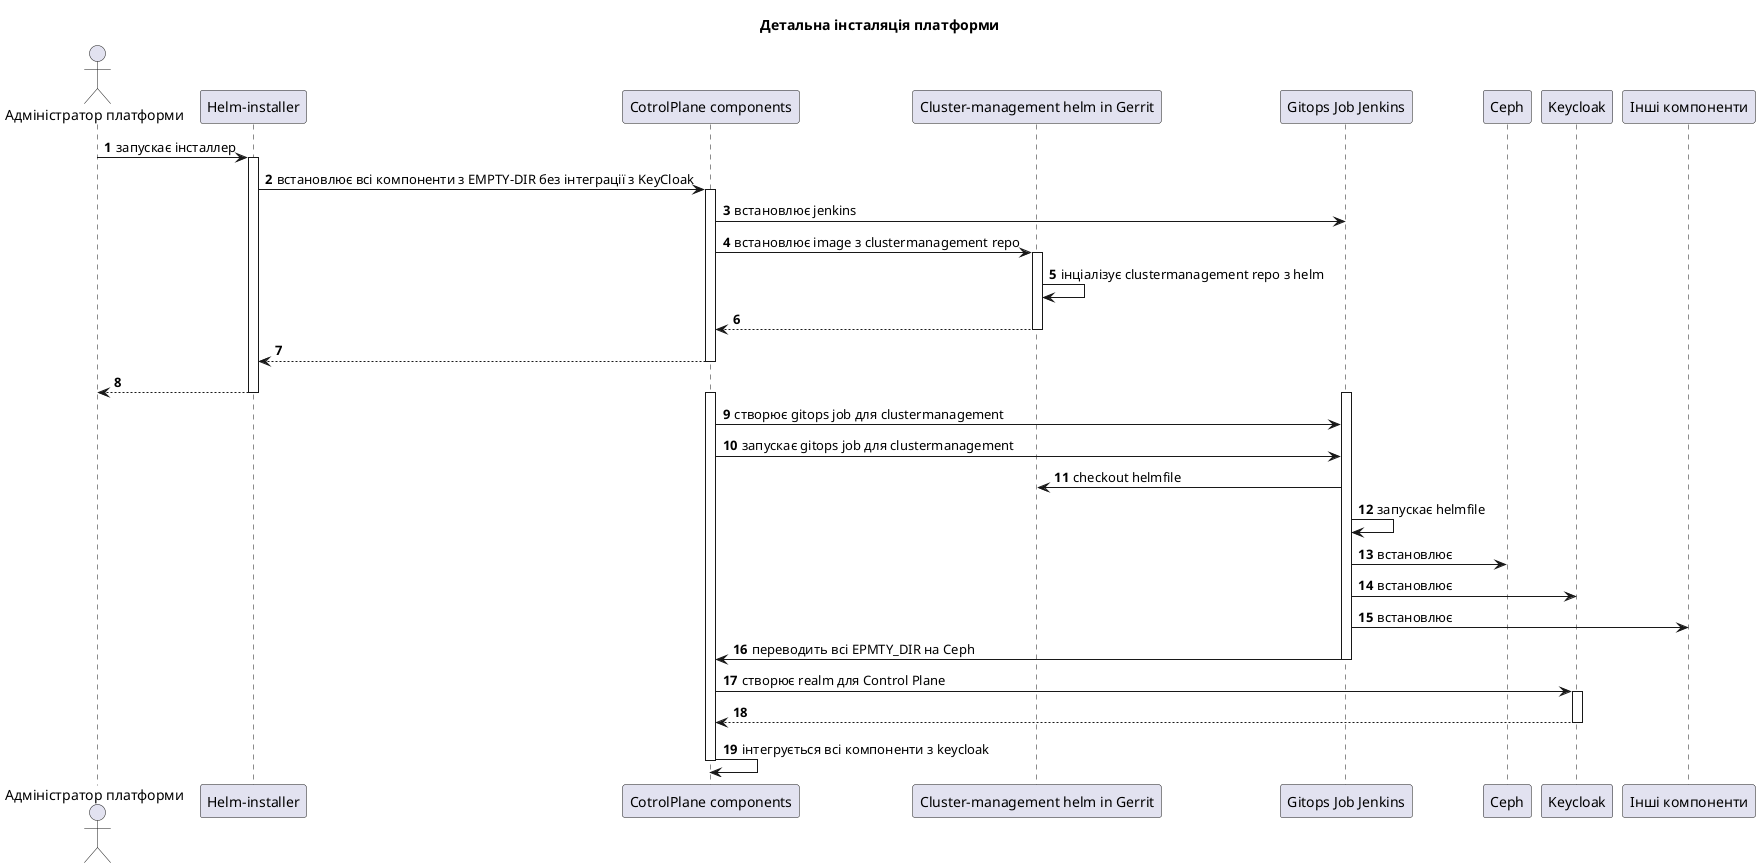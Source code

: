 @startuml
actor "Адміністратор платформи" as admin  order 10
participant "Helm-installer" as installer  order 20
participant "CotrolPlane components" as cp  order 30
participant "Cluster-management helm in Gerrit" as gerrit  order 40
participant "Gitops Job Jenkins" as jenkins  order 50
participant "Ceph" as ceph  order 60
participant "Keycloak" as keycloak  order 70
participant "Інші компоненти" as other  order 80

title Детальна інсталяція платформи
autonumber

admin -> installer: запускає інсталлер
activate installer
  installer -> cp: встановлює всі компоненти з EMPTY-DIR без інтеграції з KeyCloak
  activate cp
    cp -> jenkins: встановлює jenkins
    cp -> gerrit: встановлює image з clustermanagement repo
    activate gerrit
      gerrit -> gerrit: інціалізує clustermanagement repo з helm
    return
  return
return
activate cp
  activate jenkins
    cp -> jenkins: створює gitops job для clustermanagement
    cp -> jenkins: запускає gitops job для clustermanagement
    jenkins -> gerrit: checkout helmfile
    jenkins -> jenkins: запускає helmfile
    jenkins -> ceph: встановлює
    jenkins -> keycloak: встановлює
    jenkins -> other: встановлює
    jenkins -> cp: переводить всі EPMTY_DIR на Ceph
  deactivate jenkins
  cp -> keycloak: створює realm для Control Plane
  activate keycloak
  return
  cp -> cp: інтегрується всі компоненти з keycloak
deactivate cp


@enduml